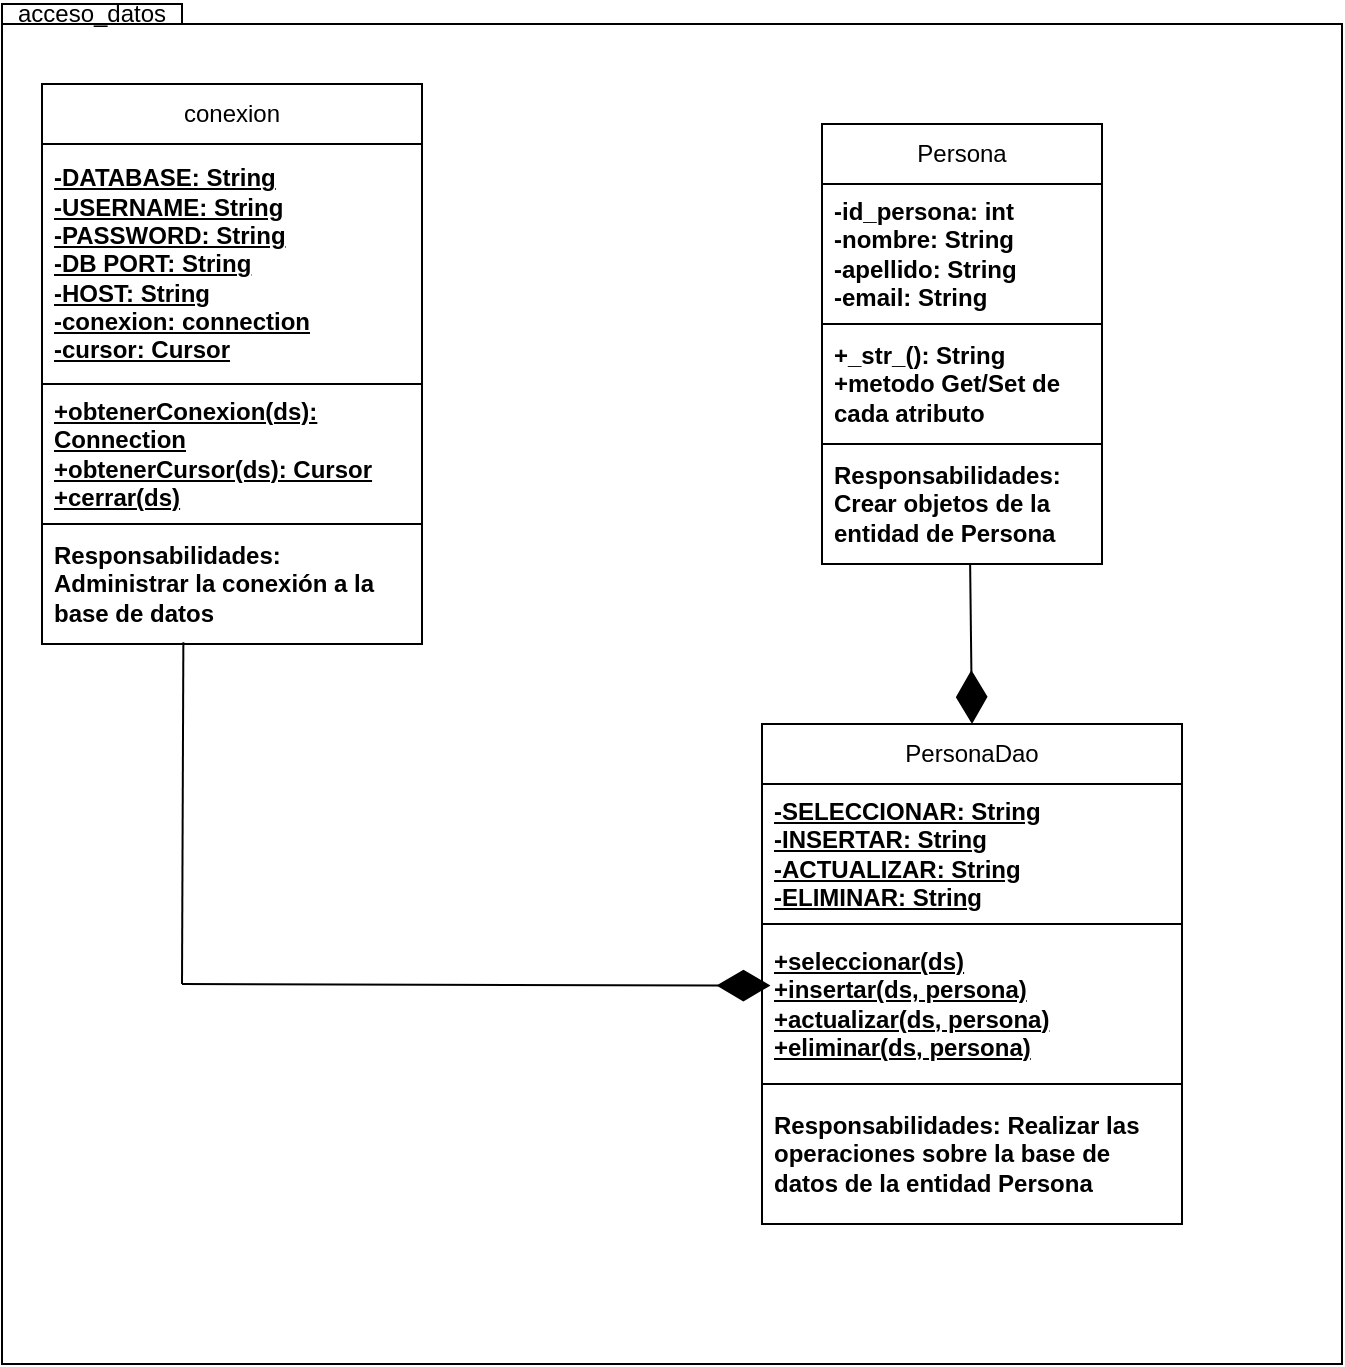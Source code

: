 <mxfile>
    <diagram id="kBogndTjWl47UEeQ5Qpe" name="Página-1">
        <mxGraphModel dx="2248" dy="2342" grid="1" gridSize="10" guides="1" tooltips="1" connect="1" arrows="1" fold="1" page="1" pageScale="1" pageWidth="827" pageHeight="1169" math="0" shadow="0">
            <root>
                <mxCell id="0"/>
                <mxCell id="1" parent="0"/>
                <mxCell id="2" value="" style="whiteSpace=wrap;html=1;aspect=fixed;" vertex="1" parent="1">
                    <mxGeometry x="79" y="-590" width="670" height="670" as="geometry"/>
                </mxCell>
                <mxCell id="3" value="acceso_datos" style="rounded=0;whiteSpace=wrap;html=1;" vertex="1" parent="1">
                    <mxGeometry x="79" y="-600" width="90" height="10" as="geometry"/>
                </mxCell>
                <mxCell id="4" value="conexion" style="swimlane;fontStyle=0;childLayout=stackLayout;horizontal=1;startSize=30;horizontalStack=0;resizeParent=1;resizeParentMax=0;resizeLast=0;collapsible=1;marginBottom=0;whiteSpace=wrap;html=1;" vertex="1" parent="1">
                    <mxGeometry x="99" y="-560" width="190" height="280" as="geometry"/>
                </mxCell>
                <mxCell id="5" value="&lt;u&gt;&lt;b&gt;-DATABASE: String&lt;/b&gt;&lt;/u&gt;&lt;div&gt;&lt;u&gt;&lt;b&gt;-USERNAME: String&lt;/b&gt;&lt;/u&gt;&lt;/div&gt;&lt;div&gt;&lt;u&gt;&lt;b&gt;-PASSWORD: String&lt;/b&gt;&lt;/u&gt;&lt;/div&gt;&lt;div&gt;&lt;u&gt;&lt;b&gt;-DB PORT: String&lt;/b&gt;&lt;/u&gt;&lt;/div&gt;&lt;div&gt;&lt;u&gt;&lt;b&gt;-HOST: String&lt;/b&gt;&lt;/u&gt;&lt;/div&gt;&lt;div&gt;&lt;u&gt;&lt;b&gt;-conexion: connection&lt;/b&gt;&lt;/u&gt;&lt;/div&gt;&lt;div&gt;&lt;u&gt;&lt;b&gt;-cursor: Cursor&lt;/b&gt;&lt;/u&gt;&lt;/div&gt;" style="text;strokeColor=default;fillColor=none;align=left;verticalAlign=middle;spacingLeft=4;spacingRight=4;overflow=hidden;points=[[0,0.5],[1,0.5]];portConstraint=eastwest;rotatable=0;whiteSpace=wrap;html=1;" vertex="1" parent="4">
                    <mxGeometry y="30" width="190" height="120" as="geometry"/>
                </mxCell>
                <mxCell id="6" value="&lt;u&gt;&lt;b&gt;+obtenerConexion(ds): Connection&lt;/b&gt;&lt;/u&gt;&lt;div&gt;&lt;u&gt;&lt;b&gt;+obtenerCursor(ds): Cursor&lt;/b&gt;&lt;/u&gt;&lt;/div&gt;&lt;div&gt;&lt;u&gt;&lt;b&gt;+cerrar(ds)&lt;/b&gt;&lt;/u&gt;&lt;/div&gt;" style="text;strokeColor=default;fillColor=none;align=left;verticalAlign=middle;spacingLeft=4;spacingRight=4;overflow=hidden;points=[[0,0.5],[1,0.5]];portConstraint=eastwest;rotatable=0;whiteSpace=wrap;html=1;" vertex="1" parent="4">
                    <mxGeometry y="150" width="190" height="70" as="geometry"/>
                </mxCell>
                <mxCell id="7" value="&lt;b&gt;Responsabilidades: Administrar la conexión a la base de datos&lt;/b&gt;" style="text;strokeColor=default;fillColor=none;align=left;verticalAlign=middle;spacingLeft=4;spacingRight=4;overflow=hidden;points=[[0,0.5],[1,0.5]];portConstraint=eastwest;rotatable=0;whiteSpace=wrap;html=1;" vertex="1" parent="4">
                    <mxGeometry y="220" width="190" height="60" as="geometry"/>
                </mxCell>
                <mxCell id="8" value="Persona" style="swimlane;fontStyle=0;childLayout=stackLayout;horizontal=1;startSize=30;horizontalStack=0;resizeParent=1;resizeParentMax=0;resizeLast=0;collapsible=1;marginBottom=0;whiteSpace=wrap;html=1;" vertex="1" parent="1">
                    <mxGeometry x="489" y="-540" width="140" height="220" as="geometry"/>
                </mxCell>
                <mxCell id="9" value="&lt;b&gt;-id_persona: int&lt;/b&gt;&lt;div&gt;&lt;b&gt;-nombre: String&lt;/b&gt;&lt;/div&gt;&lt;div&gt;&lt;b&gt;-apellido: String&lt;/b&gt;&lt;/div&gt;&lt;div&gt;&lt;b&gt;-email: String&lt;/b&gt;&lt;/div&gt;" style="text;strokeColor=default;fillColor=none;align=left;verticalAlign=middle;spacingLeft=4;spacingRight=4;overflow=hidden;points=[[0,0.5],[1,0.5]];portConstraint=eastwest;rotatable=0;whiteSpace=wrap;html=1;" vertex="1" parent="8">
                    <mxGeometry y="30" width="140" height="70" as="geometry"/>
                </mxCell>
                <mxCell id="10" value="&lt;b&gt;+_str_(): String&lt;/b&gt;&lt;div&gt;&lt;b&gt;+metodo Get/Set de cada atributo&lt;/b&gt;&lt;/div&gt;" style="text;strokeColor=default;fillColor=none;align=left;verticalAlign=middle;spacingLeft=4;spacingRight=4;overflow=hidden;points=[[0,0.5],[1,0.5]];portConstraint=eastwest;rotatable=0;whiteSpace=wrap;html=1;" vertex="1" parent="8">
                    <mxGeometry y="100" width="140" height="60" as="geometry"/>
                </mxCell>
                <mxCell id="11" value="&lt;b&gt;Responsabilidades: Crear objetos de la entidad de Persona&lt;/b&gt;" style="text;strokeColor=default;fillColor=none;align=left;verticalAlign=middle;spacingLeft=4;spacingRight=4;overflow=hidden;points=[[0,0.5],[1,0.5]];portConstraint=eastwest;rotatable=0;whiteSpace=wrap;html=1;" vertex="1" parent="8">
                    <mxGeometry y="160" width="140" height="60" as="geometry"/>
                </mxCell>
                <mxCell id="16" value="PersonaDao" style="swimlane;fontStyle=0;childLayout=stackLayout;horizontal=1;startSize=30;horizontalStack=0;resizeParent=1;resizeParentMax=0;resizeLast=0;collapsible=1;marginBottom=0;whiteSpace=wrap;html=1;" vertex="1" parent="1">
                    <mxGeometry x="459" y="-240" width="210" height="250" as="geometry"/>
                </mxCell>
                <mxCell id="17" value="&lt;b&gt;&lt;u&gt;-SELECCIONAR: String&lt;/u&gt;&lt;/b&gt;&lt;div&gt;&lt;b&gt;&lt;u&gt;-INSERTAR: String&lt;/u&gt;&lt;/b&gt;&lt;/div&gt;&lt;div&gt;&lt;b&gt;&lt;u&gt;-ACTUALIZAR: String&lt;/u&gt;&lt;/b&gt;&lt;/div&gt;&lt;div&gt;&lt;b&gt;&lt;u&gt;-ELIMINAR: String&lt;/u&gt;&lt;/b&gt;&lt;/div&gt;" style="text;strokeColor=default;fillColor=none;align=left;verticalAlign=middle;spacingLeft=4;spacingRight=4;overflow=hidden;points=[[0,0.5],[1,0.5]];portConstraint=eastwest;rotatable=0;whiteSpace=wrap;html=1;" vertex="1" parent="16">
                    <mxGeometry y="30" width="210" height="70" as="geometry"/>
                </mxCell>
                <mxCell id="18" value="&lt;u&gt;&lt;b&gt;+seleccionar(ds)&lt;/b&gt;&lt;/u&gt;&lt;div&gt;&lt;u&gt;&lt;b&gt;+insertar(ds, persona)&lt;/b&gt;&lt;/u&gt;&lt;/div&gt;&lt;div&gt;&lt;u&gt;&lt;b&gt;+actualizar(ds, persona)&lt;/b&gt;&lt;/u&gt;&lt;/div&gt;&lt;div&gt;&lt;u&gt;&lt;b&gt;+eliminar(ds, persona)&lt;/b&gt;&lt;/u&gt;&lt;/div&gt;" style="text;strokeColor=default;fillColor=none;align=left;verticalAlign=middle;spacingLeft=4;spacingRight=4;overflow=hidden;points=[[0,0.5],[1,0.5]];portConstraint=eastwest;rotatable=0;whiteSpace=wrap;html=1;" vertex="1" parent="16">
                    <mxGeometry y="100" width="210" height="80" as="geometry"/>
                </mxCell>
                <mxCell id="19" value="&lt;b&gt;Responsabilidades: Realizar las operaciones sobre la base de datos de la entidad Persona&lt;/b&gt;" style="text;strokeColor=default;fillColor=none;align=left;verticalAlign=middle;spacingLeft=4;spacingRight=4;overflow=hidden;points=[[0,0.5],[1,0.5]];portConstraint=eastwest;rotatable=0;whiteSpace=wrap;html=1;" vertex="1" parent="16">
                    <mxGeometry y="180" width="210" height="70" as="geometry"/>
                </mxCell>
                <mxCell id="20" value="" style="endArrow=diamondThin;endFill=1;endSize=24;html=1;entryX=0.02;entryY=0.385;entryDx=0;entryDy=0;entryPerimeter=0;" edge="1" parent="1" target="18">
                    <mxGeometry width="160" relative="1" as="geometry">
                        <mxPoint x="169" y="-110" as="sourcePoint"/>
                        <mxPoint x="329" y="-110" as="targetPoint"/>
                    </mxGeometry>
                </mxCell>
                <mxCell id="21" value="" style="endArrow=diamondThin;endFill=1;endSize=24;html=1;entryX=0.5;entryY=0;entryDx=0;entryDy=0;exitX=0.529;exitY=0.994;exitDx=0;exitDy=0;exitPerimeter=0;" edge="1" parent="1" source="11" target="16">
                    <mxGeometry width="160" relative="1" as="geometry">
                        <mxPoint x="564" y="-300" as="sourcePoint"/>
                        <mxPoint x="729" y="-320" as="targetPoint"/>
                    </mxGeometry>
                </mxCell>
                <mxCell id="22" value="" style="endArrow=none;html=1;exitX=0.372;exitY=0.986;exitDx=0;exitDy=0;exitPerimeter=0;" edge="1" parent="1" source="7">
                    <mxGeometry width="50" height="50" relative="1" as="geometry">
                        <mxPoint x="169" y="-270" as="sourcePoint"/>
                        <mxPoint x="169" y="-110" as="targetPoint"/>
                    </mxGeometry>
                </mxCell>
            </root>
        </mxGraphModel>
    </diagram>
</mxfile>